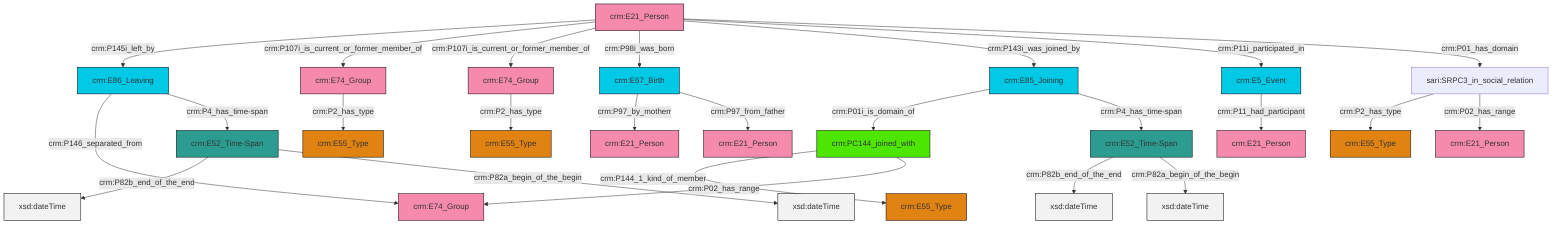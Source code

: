 graph TD
classDef Literal fill:#f2f2f2,stroke:#000000;
classDef CRM_Entity fill:#FFFFFF,stroke:#000000;
classDef Temporal_Entity fill:#00C9E6, stroke:#000000;
classDef Type fill:#E18312, stroke:#000000;
classDef Time-Span fill:#2C9C91, stroke:#000000;
classDef Appellation fill:#FFEB7F, stroke:#000000;
classDef Place fill:#008836, stroke:#000000;
classDef Persistent_Item fill:#B266B2, stroke:#000000;
classDef Conceptual_Object fill:#FFD700, stroke:#000000;
classDef Physical_Thing fill:#D2B48C, stroke:#000000;
classDef Actor fill:#f58aad, stroke:#000000;
classDef PC_Classes fill:#4ce600, stroke:#000000;
classDef Multi fill:#cccccc,stroke:#000000;

0["crm:E5_Event"]:::Temporal_Entity -->|crm:P11_had_participant| 1["crm:E21_Person"]:::Actor
4["crm:E86_Leaving"]:::Temporal_Entity -->|crm:P146_separated_from| 5["crm:E74_Group"]:::Actor
14["crm:E21_Person"]:::Actor -->|crm:P145i_left_by| 4["crm:E86_Leaving"]:::Temporal_Entity
8["crm:E52_Time-Span"]:::Time-Span -->|crm:P82b_end_of_the_end| 15[xsd:dateTime]:::Literal
18["crm:PC144_joined_with"]:::PC_Classes -->|crm:P144_1_kind_of_member| 19["crm:E55_Type"]:::Type
24["crm:E74_Group"]:::Actor -->|crm:P2_has_type| 16["crm:E55_Type"]:::Type
22["crm:E85_Joining"]:::Temporal_Entity -->|crm:P01i_is_domain_of| 18["crm:PC144_joined_with"]:::PC_Classes
14["crm:E21_Person"]:::Actor -->|crm:P107i_is_current_or_former_member_of| 2["crm:E74_Group"]:::Actor
6["sari:SRPC3_in_social_relation"]:::Default -->|crm:P2_has_type| 30["crm:E55_Type"]:::Type
4["crm:E86_Leaving"]:::Temporal_Entity -->|crm:P4_has_time-span| 26["crm:E52_Time-Span"]:::Time-Span
28["crm:E67_Birth"]:::Temporal_Entity -->|crm:P97_by_motherr| 10["crm:E21_Person"]:::Actor
26["crm:E52_Time-Span"]:::Time-Span -->|crm:P82b_end_of_the_end| 31[xsd:dateTime]:::Literal
8["crm:E52_Time-Span"]:::Time-Span -->|crm:P82a_begin_of_the_begin| 32[xsd:dateTime]:::Literal
14["crm:E21_Person"]:::Actor -->|crm:P107i_is_current_or_former_member_of| 24["crm:E74_Group"]:::Actor
6["sari:SRPC3_in_social_relation"]:::Default -->|crm:P02_has_range| 12["crm:E21_Person"]:::Actor
28["crm:E67_Birth"]:::Temporal_Entity -->|crm:P97_from_father| 39["crm:E21_Person"]:::Actor
14["crm:E21_Person"]:::Actor -->|crm:P98i_was_born| 28["crm:E67_Birth"]:::Temporal_Entity
2["crm:E74_Group"]:::Actor -->|crm:P2_has_type| 20["crm:E55_Type"]:::Type
14["crm:E21_Person"]:::Actor -->|crm:P143i_was_joined_by| 22["crm:E85_Joining"]:::Temporal_Entity
18["crm:PC144_joined_with"]:::PC_Classes -->|crm:P02_has_range| 5["crm:E74_Group"]:::Actor
14["crm:E21_Person"]:::Actor -->|crm:P11i_participated_in| 0["crm:E5_Event"]:::Temporal_Entity
22["crm:E85_Joining"]:::Temporal_Entity -->|crm:P4_has_time-span| 8["crm:E52_Time-Span"]:::Time-Span
14["crm:E21_Person"]:::Actor -->|crm:P01_has_domain| 6["sari:SRPC3_in_social_relation"]:::Default
26["crm:E52_Time-Span"]:::Time-Span -->|crm:P82a_begin_of_the_begin| 46[xsd:dateTime]:::Literal
